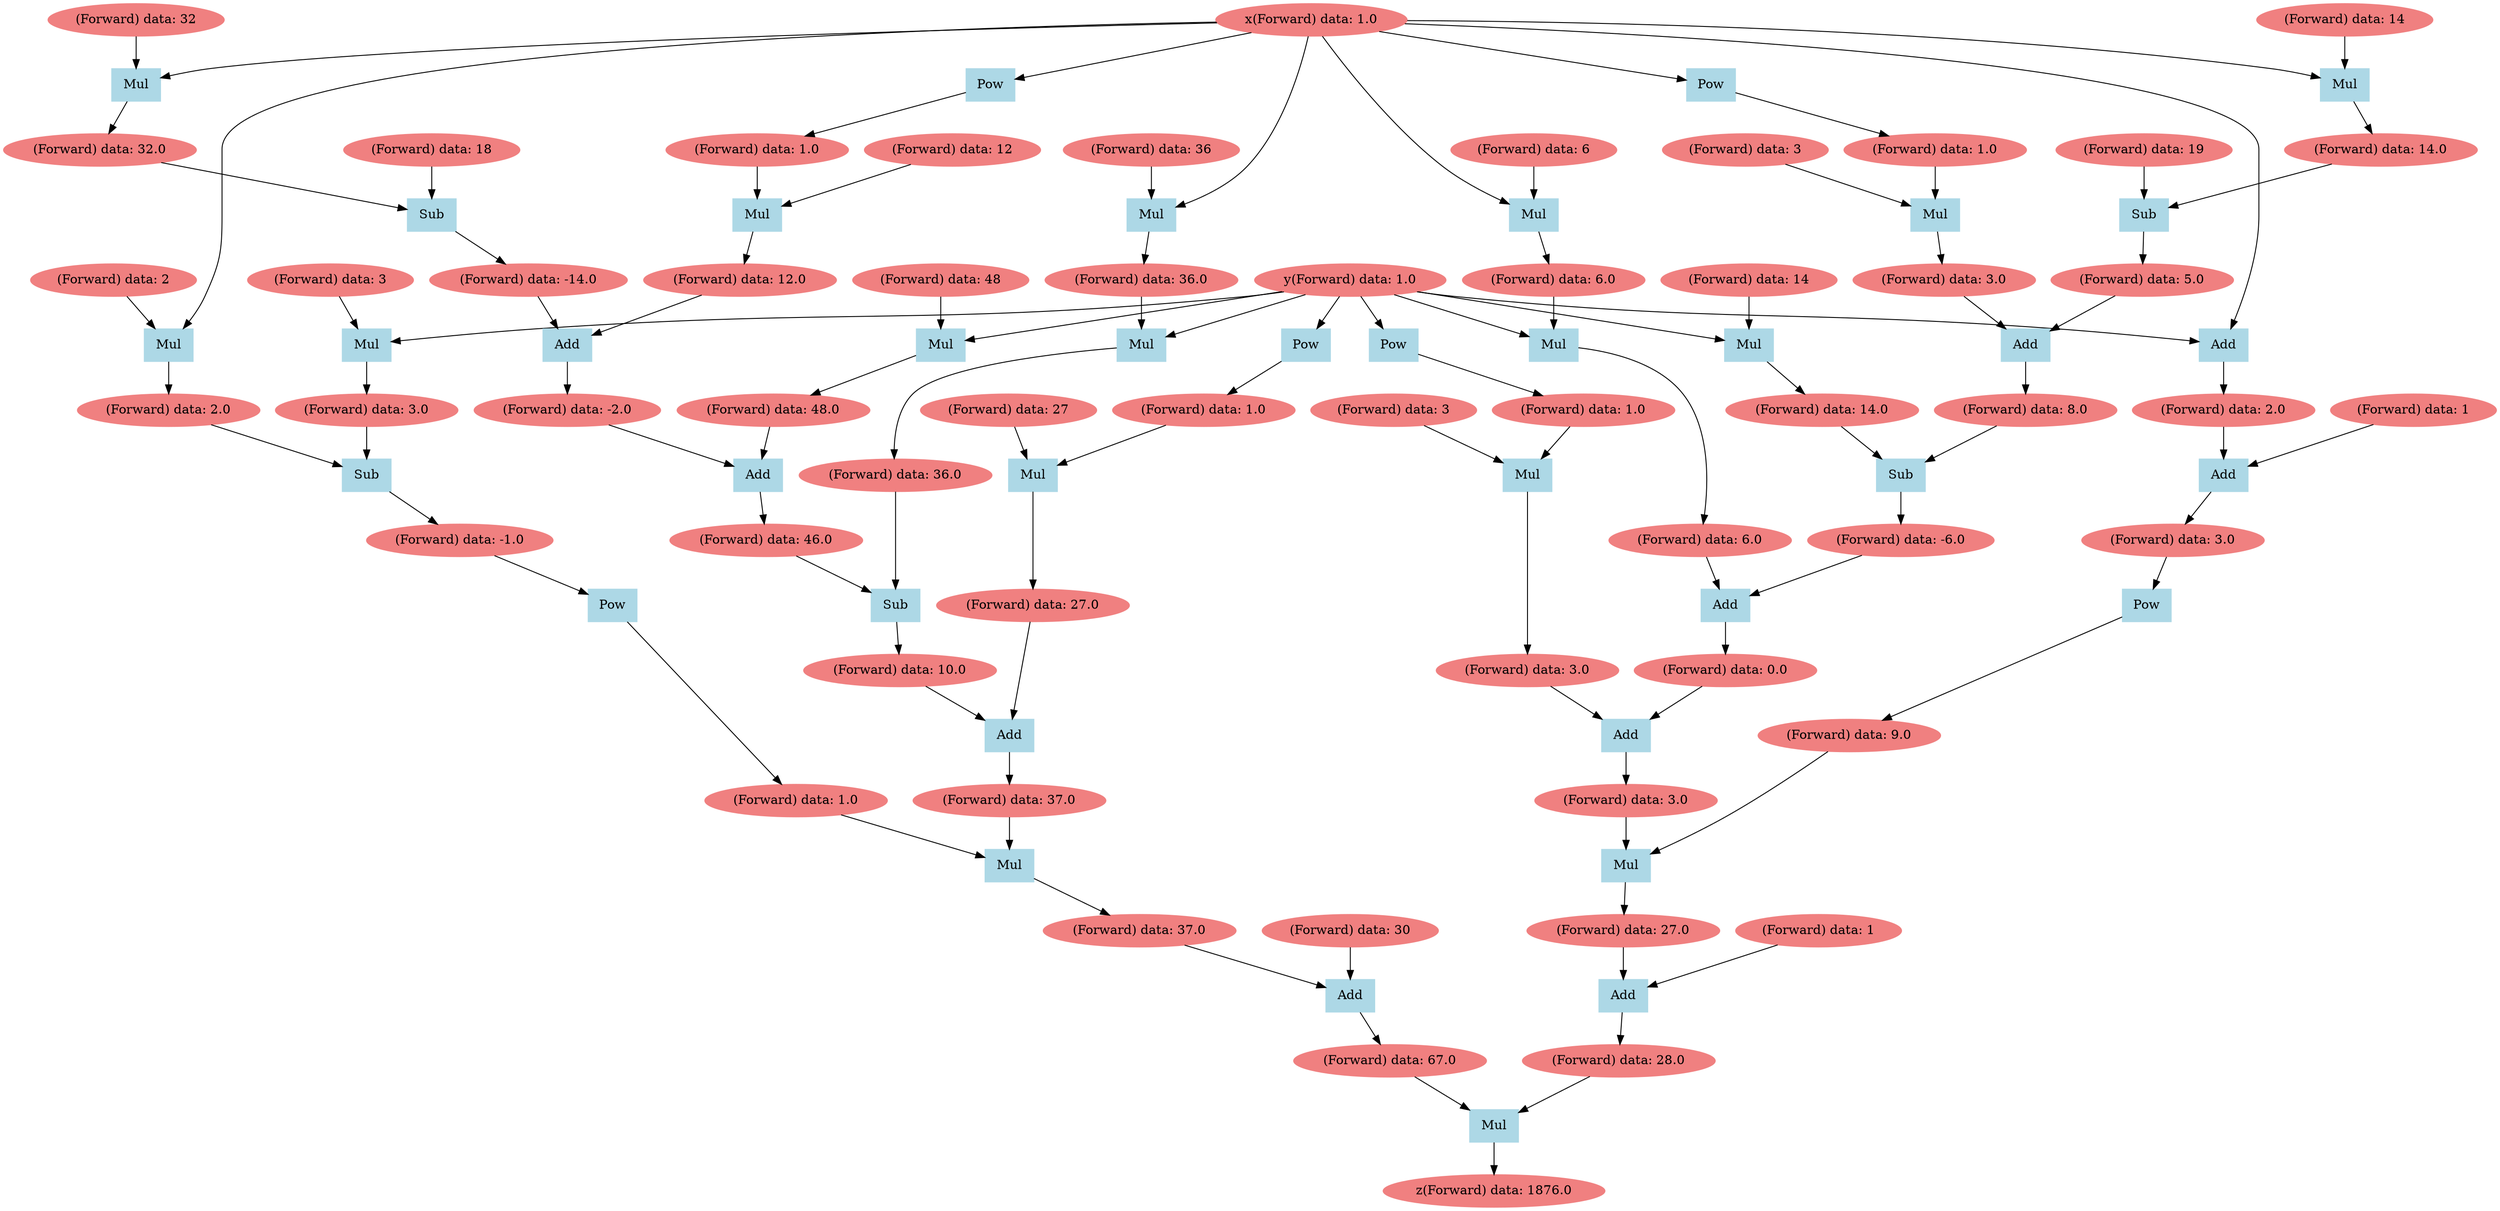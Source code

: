 digraph g {
2714442410064 [label="z(Forward) data: 1876.0", color=lightcoral, style=filled]
2714442410160 [label ="Mul", color=lightblue, style=filled, shape=box]
2714442444080 -> 2714442410160
2714442410256 -> 2714442410160
2714442410160 -> 2714442410064
2714442444080 [label="(Forward) data: 28.0", color=lightcoral, style=filled]
2714442410256 [label="(Forward) data: 67.0", color=lightcoral, style=filled]
2714442410448 [label ="Add", color=lightblue, style=filled, shape=box]
2714442410544 -> 2714442410448
2714442410352 -> 2714442410448
2714442410448 -> 2714442410256
2714442410544 [label="(Forward) data: 37.0", color=lightcoral, style=filled]
2714442410352 [label="(Forward) data: 30", color=lightcoral, style=filled]
2714442411408 [label ="Mul", color=lightblue, style=filled, shape=box]
2714442443072 -> 2714442411408
2714442411504 -> 2714442411408
2714442411408 -> 2714442410544
2714442443072 [label="(Forward) data: 1.0", color=lightcoral, style=filled]
2714442411504 [label="(Forward) data: 37.0", color=lightcoral, style=filled]
2714442411600 [label ="Add", color=lightblue, style=filled, shape=box]
2714442411168 -> 2714442411600
2714442411696 -> 2714442411600
2714442411600 -> 2714442411504
2714442411168 [label="(Forward) data: 10.0", color=lightcoral, style=filled]
2714442411696 [label="(Forward) data: 27.0", color=lightcoral, style=filled]
2714442411984 [label ="Mul", color=lightblue, style=filled, shape=box]
2714442411936 -> 2714442411984
2714442411792 -> 2714442411984
2714442411984 -> 2714442411696
2714442411936 [label="(Forward) data: 1.0", color=lightcoral, style=filled]
2714442411792 [label="(Forward) data: 27", color=lightcoral, style=filled]
2714442411264 [label ="Pow", color=lightblue, style=filled, shape=box]
2716550835600 -> 2714442411264
2714442411264 -> 2714442411936
2716550835600 [label="y(Forward) data: 1.0", color=lightcoral, style=filled]
2714442411072 [label ="Sub", color=lightblue, style=filled, shape=box]
2714442408912 -> 2714442411072
2714442410976 -> 2714442411072
2714442411072 -> 2714442411168
2714442408912 [label="(Forward) data: 46.0", color=lightcoral, style=filled]
2714442410976 [label="(Forward) data: 36.0", color=lightcoral, style=filled]
2714442410880 [label ="Mul", color=lightblue, style=filled, shape=box]
2714442410736 -> 2714442410880
2716550835600 -> 2714442410880
2714442410880 -> 2714442410976
2714442410736 [label="(Forward) data: 36.0", color=lightcoral, style=filled]
2716550835600 [label="y(Forward) data: 1.0", color=lightcoral, style=filled]
2714442409008 [label ="Mul", color=lightblue, style=filled, shape=box]
2716550835648 -> 2714442409008
2714442410640 -> 2714442409008
2714442409008 -> 2714442410736
2716550835648 [label="x(Forward) data: 1.0", color=lightcoral, style=filled]
2714442410640 [label="(Forward) data: 36", color=lightcoral, style=filled]
2714442408816 [label ="Add", color=lightblue, style=filled, shape=box]
2714442441872 -> 2714442408816
2714442408672 -> 2714442408816
2714442408816 -> 2714442408912
2714442441872 [label="(Forward) data: -2.0", color=lightcoral, style=filled]
2714442408672 [label="(Forward) data: 48.0", color=lightcoral, style=filled]
2714442441776 [label ="Mul", color=lightblue, style=filled, shape=box]
2716550835600 -> 2714442441776
2714442441680 -> 2714442441776
2714442441776 -> 2714442408672
2716550835600 [label="y(Forward) data: 1.0", color=lightcoral, style=filled]
2714442441680 [label="(Forward) data: 48", color=lightcoral, style=filled]
2714442441968 [label ="Add", color=lightblue, style=filled, shape=box]
2714442442544 -> 2714442441968
2714442442064 -> 2714442441968
2714442441968 -> 2714442441872
2714442442544 [label="(Forward) data: -14.0", color=lightcoral, style=filled]
2714442442064 [label="(Forward) data: 12.0", color=lightcoral, style=filled]
2714442442352 [label ="Mul", color=lightblue, style=filled, shape=box]
2714442442304 -> 2714442442352
2714442442160 -> 2714442442352
2714442442352 -> 2714442442064
2714442442304 [label="(Forward) data: 1.0", color=lightcoral, style=filled]
2714442442160 [label="(Forward) data: 12", color=lightcoral, style=filled]
2714442442448 [label ="Pow", color=lightblue, style=filled, shape=box]
2716550835648 -> 2714442442448
2714442442448 -> 2714442442304
2716550835648 [label="x(Forward) data: 1.0", color=lightcoral, style=filled]
2714442442736 [label ="Sub", color=lightblue, style=filled, shape=box]
2714442442640 -> 2714442442736
2714442442832 -> 2714442442736
2714442442736 -> 2714442442544
2714442442640 [label="(Forward) data: 18", color=lightcoral, style=filled]
2714442442832 [label="(Forward) data: 32.0", color=lightcoral, style=filled]
2714442443120 [label ="Mul", color=lightblue, style=filled, shape=box]
2716550835648 -> 2714442443120
2714442442928 -> 2714442443120
2714442443120 -> 2714442442832
2716550835648 [label="x(Forward) data: 1.0", color=lightcoral, style=filled]
2714442442928 [label="(Forward) data: 32", color=lightcoral, style=filled]
2714442443216 [label ="Pow", color=lightblue, style=filled, shape=box]
2714442443312 -> 2714442443216
2714442443216 -> 2714442443072
2714442443312 [label="(Forward) data: -1.0", color=lightcoral, style=filled]
2714442443408 [label ="Sub", color=lightblue, style=filled, shape=box]
2714442443792 -> 2714442443408
2714442443504 -> 2714442443408
2714442443408 -> 2714442443312
2714442443792 [label="(Forward) data: 2.0", color=lightcoral, style=filled]
2714442443504 [label="(Forward) data: 3.0", color=lightcoral, style=filled]
2714442443696 [label ="Mul", color=lightblue, style=filled, shape=box]
2716550835600 -> 2714442443696
2714442443600 -> 2714442443696
2714442443696 -> 2714442443504
2716550835600 [label="y(Forward) data: 1.0", color=lightcoral, style=filled]
2714442443600 [label="(Forward) data: 3", color=lightcoral, style=filled]
2714442443984 [label ="Mul", color=lightblue, style=filled, shape=box]
2716550835648 -> 2714442443984
2714442443888 -> 2714442443984
2714442443984 -> 2714442443792
2716550835648 [label="x(Forward) data: 1.0", color=lightcoral, style=filled]
2714442443888 [label="(Forward) data: 2", color=lightcoral, style=filled]
2714442444272 [label ="Add", color=lightblue, style=filled, shape=box]
2714442444368 -> 2714442444272
2714442444176 -> 2714442444272
2714442444272 -> 2714442444080
2714442444368 [label="(Forward) data: 27.0", color=lightcoral, style=filled]
2714442444176 [label="(Forward) data: 1", color=lightcoral, style=filled]
2714442444608 [label ="Mul", color=lightblue, style=filled, shape=box]
2714442467696 -> 2714442444608
2714442444704 -> 2714442444608
2714442444608 -> 2714442444368
2714442467696 [label="(Forward) data: 9.0", color=lightcoral, style=filled]
2714442444704 [label="(Forward) data: 3.0", color=lightcoral, style=filled]
2714442441536 [label ="Add", color=lightblue, style=filled, shape=box]
2714442440960 -> 2714442441536
2714442441440 -> 2714442441536
2714442441536 -> 2714442444704
2714442440960 [label="(Forward) data: 0.0", color=lightcoral, style=filled]
2714442441440 [label="(Forward) data: 3.0", color=lightcoral, style=filled]
2714442441152 [label ="Mul", color=lightblue, style=filled, shape=box]
2714442441200 -> 2714442441152
2714442441344 -> 2714442441152
2714442441152 -> 2714442441440
2714442441200 [label="(Forward) data: 1.0", color=lightcoral, style=filled]
2714442441344 [label="(Forward) data: 3", color=lightcoral, style=filled]
2714442441056 [label ="Pow", color=lightblue, style=filled, shape=box]
2716550835600 -> 2714442441056
2714442441056 -> 2714442441200
2716550835600 [label="y(Forward) data: 1.0", color=lightcoral, style=filled]
2714442440864 [label ="Add", color=lightblue, style=filled, shape=box]
2714442466544 -> 2714442440864
2714442440768 -> 2714442440864
2714442440864 -> 2714442440960
2714442466544 [label="(Forward) data: -6.0", color=lightcoral, style=filled]
2714442440768 [label="(Forward) data: 6.0", color=lightcoral, style=filled]
2714442465440 [label ="Mul", color=lightblue, style=filled, shape=box]
2714442465536 -> 2714442465440
2716550835600 -> 2714442465440
2714442465440 -> 2714442440768
2714442465536 [label="(Forward) data: 6.0", color=lightcoral, style=filled]
2716550835600 [label="y(Forward) data: 1.0", color=lightcoral, style=filled]
2714442465920 [label ="Mul", color=lightblue, style=filled, shape=box]
2716550835648 -> 2714442465920
2714442465824 -> 2714442465920
2714442465920 -> 2714442465536
2716550835648 [label="x(Forward) data: 1.0", color=lightcoral, style=filled]
2714442465824 [label="(Forward) data: 6", color=lightcoral, style=filled]
2714442469280 [label ="Sub", color=lightblue, style=filled, shape=box]
2714442468896 -> 2714442469280
2714442469184 -> 2714442469280
2714442469280 -> 2714442466544
2714442468896 [label="(Forward) data: 8.0", color=lightcoral, style=filled]
2714442469184 [label="(Forward) data: 14.0", color=lightcoral, style=filled]
2714442468992 [label ="Mul", color=lightblue, style=filled, shape=box]
2716550835600 -> 2714442468992
2714442469088 -> 2714442468992
2714442468992 -> 2714442469184
2716550835600 [label="y(Forward) data: 1.0", color=lightcoral, style=filled]
2714442469088 [label="(Forward) data: 14", color=lightcoral, style=filled]
2714442468800 [label ="Add", color=lightblue, style=filled, shape=box]
2714442468224 -> 2714442468800
2714442468704 -> 2714442468800
2714442468800 -> 2714442468896
2714442468224 [label="(Forward) data: 5.0", color=lightcoral, style=filled]
2714442468704 [label="(Forward) data: 3.0", color=lightcoral, style=filled]
2714442468416 [label ="Mul", color=lightblue, style=filled, shape=box]
2714442468464 -> 2714442468416
2714442468608 -> 2714442468416
2714442468416 -> 2714442468704
2714442468464 [label="(Forward) data: 1.0", color=lightcoral, style=filled]
2714442468608 [label="(Forward) data: 3", color=lightcoral, style=filled]
2714442468320 [label ="Pow", color=lightblue, style=filled, shape=box]
2716550835648 -> 2714442468320
2714442468320 -> 2714442468464
2716550835648 [label="x(Forward) data: 1.0", color=lightcoral, style=filled]
2714442468032 [label ="Sub", color=lightblue, style=filled, shape=box]
2714442468128 -> 2714442468032
2714442467936 -> 2714442468032
2714442468032 -> 2714442468224
2714442468128 [label="(Forward) data: 19", color=lightcoral, style=filled]
2714442467936 [label="(Forward) data: 14.0", color=lightcoral, style=filled]
2714442467648 [label ="Mul", color=lightblue, style=filled, shape=box]
2716550835648 -> 2714442467648
2714442467840 -> 2714442467648
2714442467648 -> 2714442467936
2716550835648 [label="x(Forward) data: 1.0", color=lightcoral, style=filled]
2714442467840 [label="(Forward) data: 14", color=lightcoral, style=filled]
2714442467552 [label ="Pow", color=lightblue, style=filled, shape=box]
2714442467456 -> 2714442467552
2714442467552 -> 2714442467696
2714442467456 [label="(Forward) data: 3.0", color=lightcoral, style=filled]
2714442467024 [label ="Add", color=lightblue, style=filled, shape=box]
2714442467120 -> 2714442467024
2714442467360 -> 2714442467024
2714442467024 -> 2714442467456
2714442467120 [label="(Forward) data: 2.0", color=lightcoral, style=filled]
2714442467360 [label="(Forward) data: 1", color=lightcoral, style=filled]
2714442467216 [label ="Add", color=lightblue, style=filled, shape=box]
2716550835648 -> 2714442467216
2716550835600 -> 2714442467216
2714442467216 -> 2714442467120
2716550835648 [label="x(Forward) data: 1.0", color=lightcoral, style=filled]
2716550835600 [label="y(Forward) data: 1.0", color=lightcoral, style=filled]
}